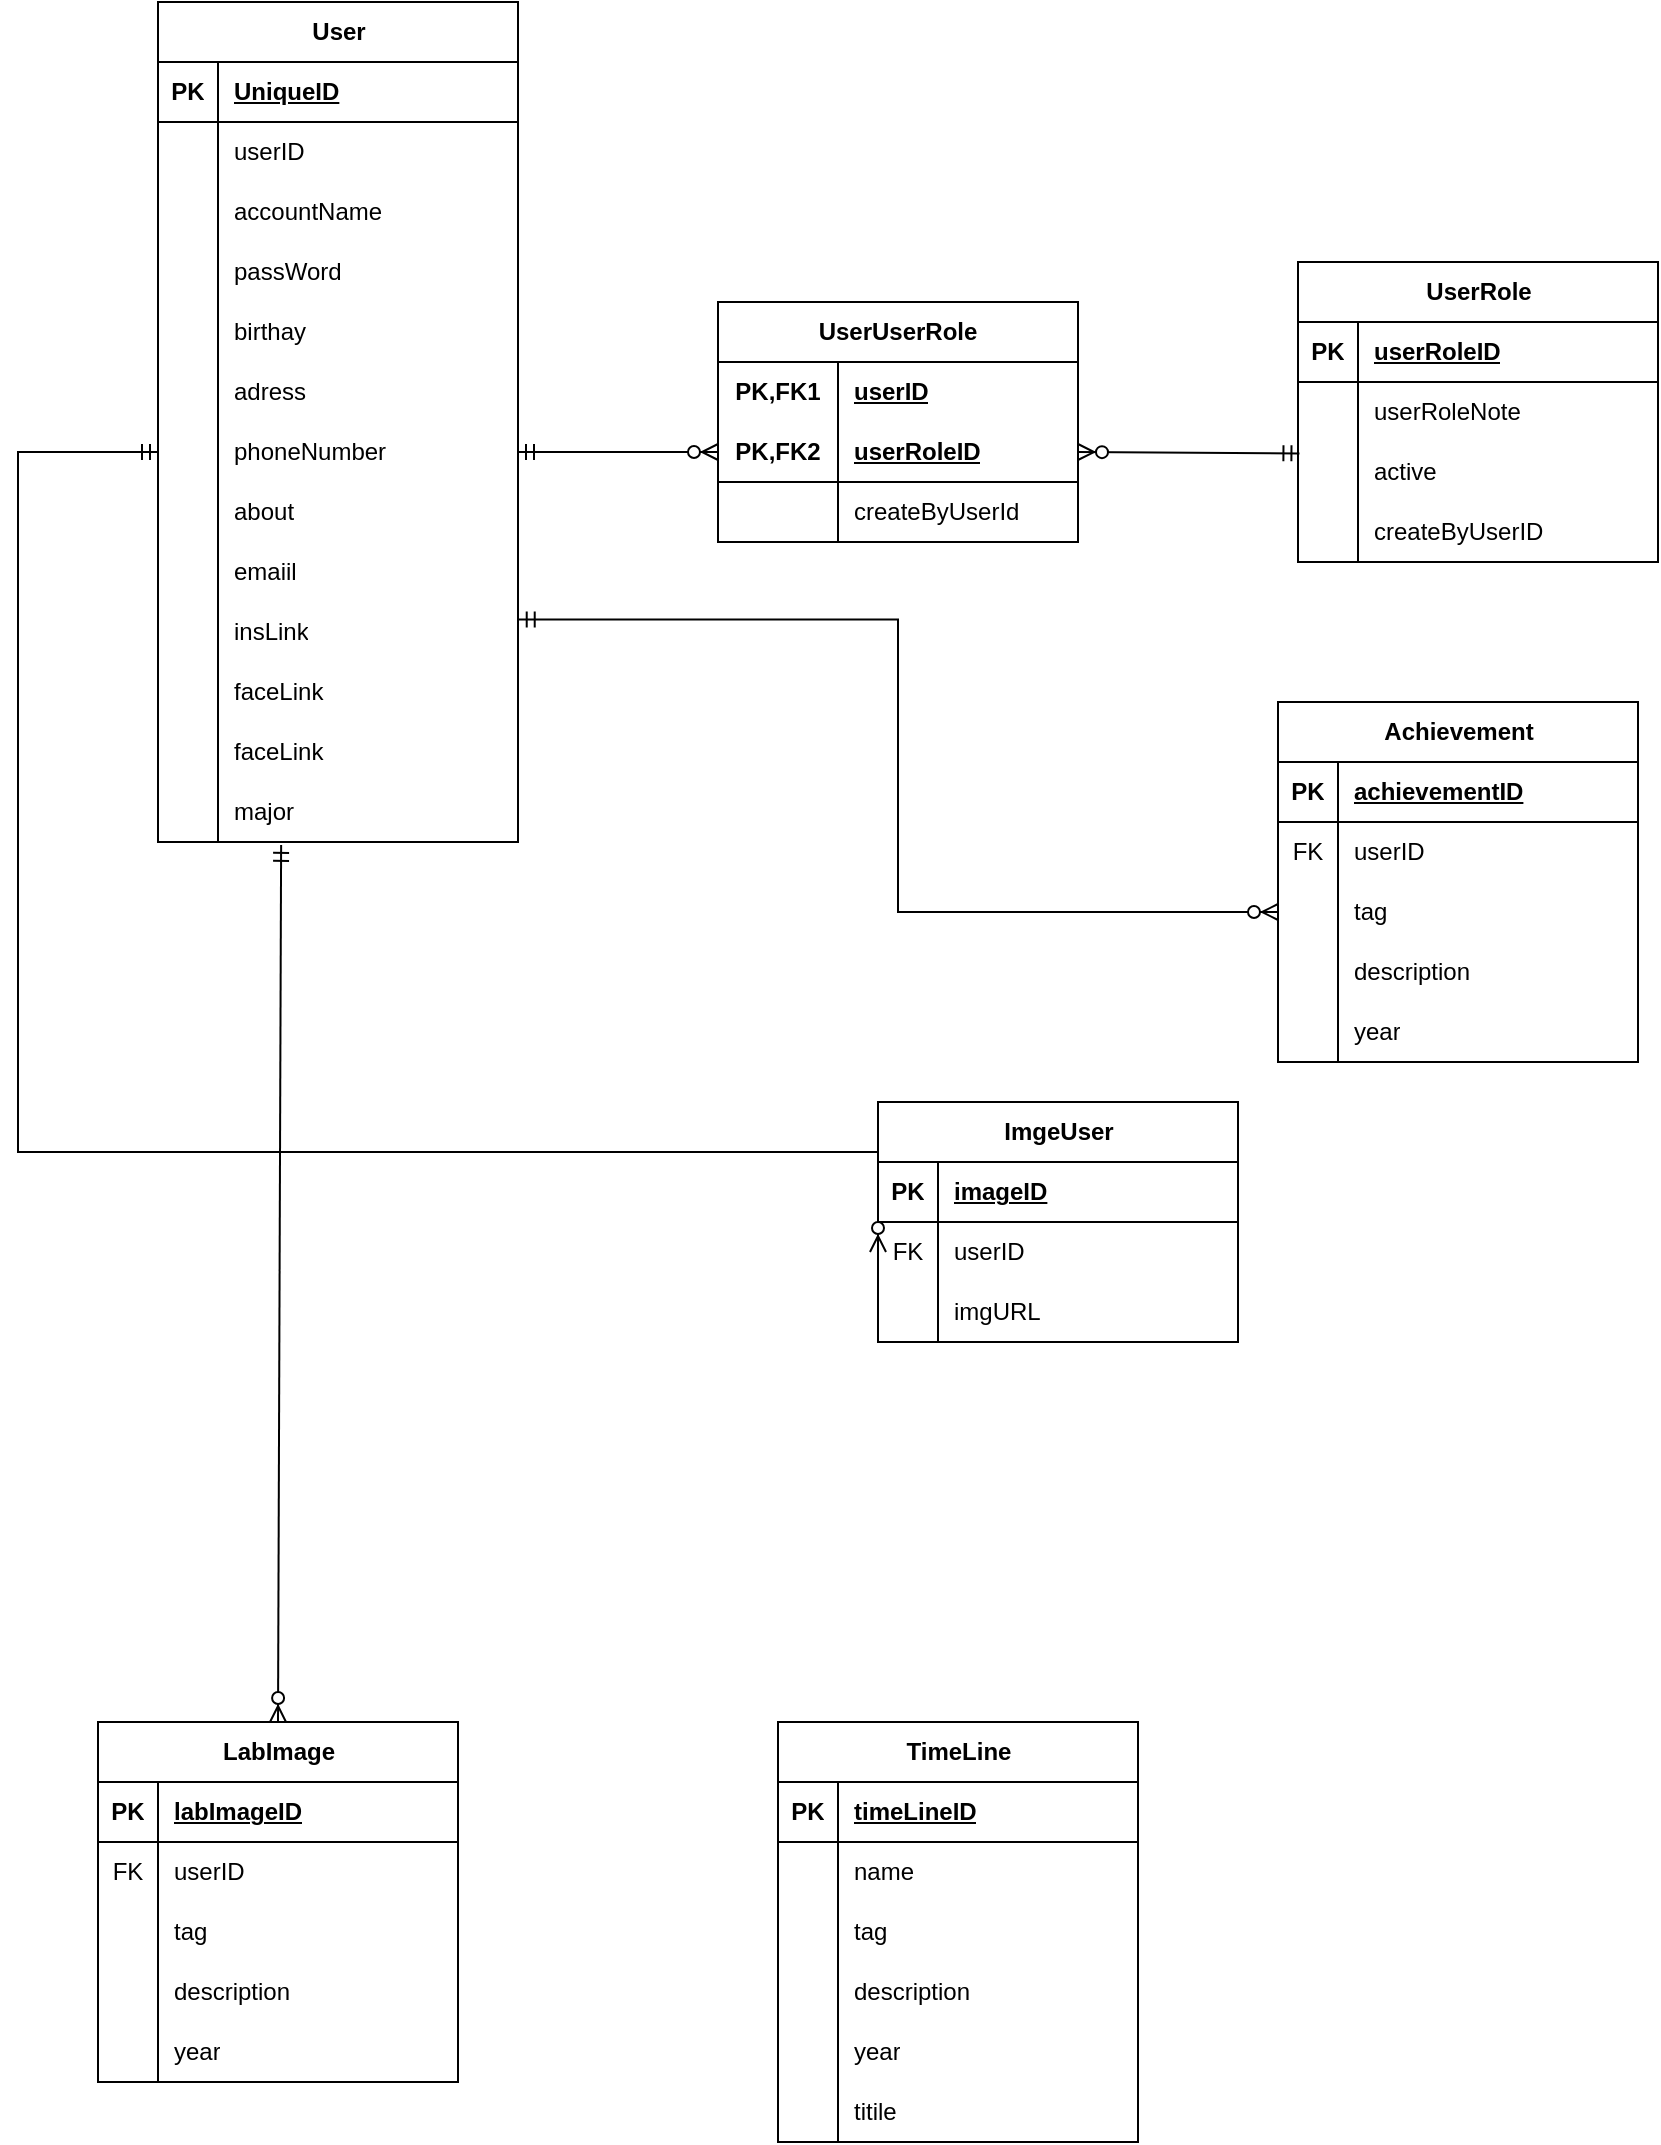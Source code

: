 <mxfile version="21.2.1" type="github">
  <diagram name="Page-1" id="lxIBTwJWbBk2EY63AQeF">
    <mxGraphModel dx="867" dy="861" grid="1" gridSize="10" guides="1" tooltips="1" connect="1" arrows="1" fold="1" page="1" pageScale="1" pageWidth="850" pageHeight="1100" math="0" shadow="0">
      <root>
        <mxCell id="0" />
        <mxCell id="1" parent="0" />
        <mxCell id="_ElPXZbPNZsHkG2TovLa-1" value="User" style="shape=table;startSize=30;container=1;collapsible=1;childLayout=tableLayout;fixedRows=1;rowLines=0;fontStyle=1;align=center;resizeLast=1;html=1;" vertex="1" parent="1">
          <mxGeometry x="90" y="60" width="180" height="420" as="geometry">
            <mxRectangle x="90" y="60" width="70" height="30" as="alternateBounds" />
          </mxGeometry>
        </mxCell>
        <mxCell id="_ElPXZbPNZsHkG2TovLa-2" value="" style="shape=tableRow;horizontal=0;startSize=0;swimlaneHead=0;swimlaneBody=0;fillColor=none;collapsible=0;dropTarget=0;points=[[0,0.5],[1,0.5]];portConstraint=eastwest;top=0;left=0;right=0;bottom=1;" vertex="1" parent="_ElPXZbPNZsHkG2TovLa-1">
          <mxGeometry y="30" width="180" height="30" as="geometry" />
        </mxCell>
        <mxCell id="_ElPXZbPNZsHkG2TovLa-3" value="PK" style="shape=partialRectangle;connectable=0;fillColor=none;top=0;left=0;bottom=0;right=0;fontStyle=1;overflow=hidden;whiteSpace=wrap;html=1;" vertex="1" parent="_ElPXZbPNZsHkG2TovLa-2">
          <mxGeometry width="30" height="30" as="geometry">
            <mxRectangle width="30" height="30" as="alternateBounds" />
          </mxGeometry>
        </mxCell>
        <mxCell id="_ElPXZbPNZsHkG2TovLa-4" value="UniqueID" style="shape=partialRectangle;connectable=0;fillColor=none;top=0;left=0;bottom=0;right=0;align=left;spacingLeft=6;fontStyle=5;overflow=hidden;whiteSpace=wrap;html=1;" vertex="1" parent="_ElPXZbPNZsHkG2TovLa-2">
          <mxGeometry x="30" width="150" height="30" as="geometry">
            <mxRectangle width="150" height="30" as="alternateBounds" />
          </mxGeometry>
        </mxCell>
        <mxCell id="_ElPXZbPNZsHkG2TovLa-5" value="" style="shape=tableRow;horizontal=0;startSize=0;swimlaneHead=0;swimlaneBody=0;fillColor=none;collapsible=0;dropTarget=0;points=[[0,0.5],[1,0.5]];portConstraint=eastwest;top=0;left=0;right=0;bottom=0;" vertex="1" parent="_ElPXZbPNZsHkG2TovLa-1">
          <mxGeometry y="60" width="180" height="30" as="geometry" />
        </mxCell>
        <mxCell id="_ElPXZbPNZsHkG2TovLa-6" value="" style="shape=partialRectangle;connectable=0;fillColor=none;top=0;left=0;bottom=0;right=0;editable=1;overflow=hidden;whiteSpace=wrap;html=1;" vertex="1" parent="_ElPXZbPNZsHkG2TovLa-5">
          <mxGeometry width="30" height="30" as="geometry">
            <mxRectangle width="30" height="30" as="alternateBounds" />
          </mxGeometry>
        </mxCell>
        <mxCell id="_ElPXZbPNZsHkG2TovLa-7" value="userID" style="shape=partialRectangle;connectable=0;fillColor=none;top=0;left=0;bottom=0;right=0;align=left;spacingLeft=6;overflow=hidden;whiteSpace=wrap;html=1;" vertex="1" parent="_ElPXZbPNZsHkG2TovLa-5">
          <mxGeometry x="30" width="150" height="30" as="geometry">
            <mxRectangle width="150" height="30" as="alternateBounds" />
          </mxGeometry>
        </mxCell>
        <mxCell id="_ElPXZbPNZsHkG2TovLa-8" value="" style="shape=tableRow;horizontal=0;startSize=0;swimlaneHead=0;swimlaneBody=0;fillColor=none;collapsible=0;dropTarget=0;points=[[0,0.5],[1,0.5]];portConstraint=eastwest;top=0;left=0;right=0;bottom=0;" vertex="1" parent="_ElPXZbPNZsHkG2TovLa-1">
          <mxGeometry y="90" width="180" height="30" as="geometry" />
        </mxCell>
        <mxCell id="_ElPXZbPNZsHkG2TovLa-9" value="" style="shape=partialRectangle;connectable=0;fillColor=none;top=0;left=0;bottom=0;right=0;editable=1;overflow=hidden;whiteSpace=wrap;html=1;" vertex="1" parent="_ElPXZbPNZsHkG2TovLa-8">
          <mxGeometry width="30" height="30" as="geometry">
            <mxRectangle width="30" height="30" as="alternateBounds" />
          </mxGeometry>
        </mxCell>
        <mxCell id="_ElPXZbPNZsHkG2TovLa-10" value="accountName" style="shape=partialRectangle;connectable=0;fillColor=none;top=0;left=0;bottom=0;right=0;align=left;spacingLeft=6;overflow=hidden;whiteSpace=wrap;html=1;" vertex="1" parent="_ElPXZbPNZsHkG2TovLa-8">
          <mxGeometry x="30" width="150" height="30" as="geometry">
            <mxRectangle width="150" height="30" as="alternateBounds" />
          </mxGeometry>
        </mxCell>
        <mxCell id="_ElPXZbPNZsHkG2TovLa-11" value="" style="shape=tableRow;horizontal=0;startSize=0;swimlaneHead=0;swimlaneBody=0;fillColor=none;collapsible=0;dropTarget=0;points=[[0,0.5],[1,0.5]];portConstraint=eastwest;top=0;left=0;right=0;bottom=0;" vertex="1" parent="_ElPXZbPNZsHkG2TovLa-1">
          <mxGeometry y="120" width="180" height="30" as="geometry" />
        </mxCell>
        <mxCell id="_ElPXZbPNZsHkG2TovLa-12" value="" style="shape=partialRectangle;connectable=0;fillColor=none;top=0;left=0;bottom=0;right=0;editable=1;overflow=hidden;whiteSpace=wrap;html=1;" vertex="1" parent="_ElPXZbPNZsHkG2TovLa-11">
          <mxGeometry width="30" height="30" as="geometry">
            <mxRectangle width="30" height="30" as="alternateBounds" />
          </mxGeometry>
        </mxCell>
        <mxCell id="_ElPXZbPNZsHkG2TovLa-13" value="passWord" style="shape=partialRectangle;connectable=0;fillColor=none;top=0;left=0;bottom=0;right=0;align=left;spacingLeft=6;overflow=hidden;whiteSpace=wrap;html=1;" vertex="1" parent="_ElPXZbPNZsHkG2TovLa-11">
          <mxGeometry x="30" width="150" height="30" as="geometry">
            <mxRectangle width="150" height="30" as="alternateBounds" />
          </mxGeometry>
        </mxCell>
        <mxCell id="_ElPXZbPNZsHkG2TovLa-14" style="shape=tableRow;horizontal=0;startSize=0;swimlaneHead=0;swimlaneBody=0;fillColor=none;collapsible=0;dropTarget=0;points=[[0,0.5],[1,0.5]];portConstraint=eastwest;top=0;left=0;right=0;bottom=0;" vertex="1" parent="_ElPXZbPNZsHkG2TovLa-1">
          <mxGeometry y="150" width="180" height="30" as="geometry" />
        </mxCell>
        <mxCell id="_ElPXZbPNZsHkG2TovLa-15" style="shape=partialRectangle;connectable=0;fillColor=none;top=0;left=0;bottom=0;right=0;editable=1;overflow=hidden;whiteSpace=wrap;html=1;" vertex="1" parent="_ElPXZbPNZsHkG2TovLa-14">
          <mxGeometry width="30" height="30" as="geometry">
            <mxRectangle width="30" height="30" as="alternateBounds" />
          </mxGeometry>
        </mxCell>
        <mxCell id="_ElPXZbPNZsHkG2TovLa-16" value="birthay" style="shape=partialRectangle;connectable=0;fillColor=none;top=0;left=0;bottom=0;right=0;align=left;spacingLeft=6;overflow=hidden;whiteSpace=wrap;html=1;" vertex="1" parent="_ElPXZbPNZsHkG2TovLa-14">
          <mxGeometry x="30" width="150" height="30" as="geometry">
            <mxRectangle width="150" height="30" as="alternateBounds" />
          </mxGeometry>
        </mxCell>
        <mxCell id="_ElPXZbPNZsHkG2TovLa-17" style="shape=tableRow;horizontal=0;startSize=0;swimlaneHead=0;swimlaneBody=0;fillColor=none;collapsible=0;dropTarget=0;points=[[0,0.5],[1,0.5]];portConstraint=eastwest;top=0;left=0;right=0;bottom=0;" vertex="1" parent="_ElPXZbPNZsHkG2TovLa-1">
          <mxGeometry y="180" width="180" height="30" as="geometry" />
        </mxCell>
        <mxCell id="_ElPXZbPNZsHkG2TovLa-18" style="shape=partialRectangle;connectable=0;fillColor=none;top=0;left=0;bottom=0;right=0;editable=1;overflow=hidden;whiteSpace=wrap;html=1;" vertex="1" parent="_ElPXZbPNZsHkG2TovLa-17">
          <mxGeometry width="30" height="30" as="geometry">
            <mxRectangle width="30" height="30" as="alternateBounds" />
          </mxGeometry>
        </mxCell>
        <mxCell id="_ElPXZbPNZsHkG2TovLa-19" value="adress" style="shape=partialRectangle;connectable=0;fillColor=none;top=0;left=0;bottom=0;right=0;align=left;spacingLeft=6;overflow=hidden;whiteSpace=wrap;html=1;" vertex="1" parent="_ElPXZbPNZsHkG2TovLa-17">
          <mxGeometry x="30" width="150" height="30" as="geometry">
            <mxRectangle width="150" height="30" as="alternateBounds" />
          </mxGeometry>
        </mxCell>
        <mxCell id="_ElPXZbPNZsHkG2TovLa-20" style="shape=tableRow;horizontal=0;startSize=0;swimlaneHead=0;swimlaneBody=0;fillColor=none;collapsible=0;dropTarget=0;points=[[0,0.5],[1,0.5]];portConstraint=eastwest;top=0;left=0;right=0;bottom=0;" vertex="1" parent="_ElPXZbPNZsHkG2TovLa-1">
          <mxGeometry y="210" width="180" height="30" as="geometry" />
        </mxCell>
        <mxCell id="_ElPXZbPNZsHkG2TovLa-21" style="shape=partialRectangle;connectable=0;fillColor=none;top=0;left=0;bottom=0;right=0;editable=1;overflow=hidden;whiteSpace=wrap;html=1;" vertex="1" parent="_ElPXZbPNZsHkG2TovLa-20">
          <mxGeometry width="30" height="30" as="geometry">
            <mxRectangle width="30" height="30" as="alternateBounds" />
          </mxGeometry>
        </mxCell>
        <mxCell id="_ElPXZbPNZsHkG2TovLa-22" value="phoneNumber" style="shape=partialRectangle;connectable=0;fillColor=none;top=0;left=0;bottom=0;right=0;align=left;spacingLeft=6;overflow=hidden;whiteSpace=wrap;html=1;" vertex="1" parent="_ElPXZbPNZsHkG2TovLa-20">
          <mxGeometry x="30" width="150" height="30" as="geometry">
            <mxRectangle width="150" height="30" as="alternateBounds" />
          </mxGeometry>
        </mxCell>
        <mxCell id="_ElPXZbPNZsHkG2TovLa-23" style="shape=tableRow;horizontal=0;startSize=0;swimlaneHead=0;swimlaneBody=0;fillColor=none;collapsible=0;dropTarget=0;points=[[0,0.5],[1,0.5]];portConstraint=eastwest;top=0;left=0;right=0;bottom=0;" vertex="1" parent="_ElPXZbPNZsHkG2TovLa-1">
          <mxGeometry y="240" width="180" height="30" as="geometry" />
        </mxCell>
        <mxCell id="_ElPXZbPNZsHkG2TovLa-24" style="shape=partialRectangle;connectable=0;fillColor=none;top=0;left=0;bottom=0;right=0;editable=1;overflow=hidden;whiteSpace=wrap;html=1;" vertex="1" parent="_ElPXZbPNZsHkG2TovLa-23">
          <mxGeometry width="30" height="30" as="geometry">
            <mxRectangle width="30" height="30" as="alternateBounds" />
          </mxGeometry>
        </mxCell>
        <mxCell id="_ElPXZbPNZsHkG2TovLa-25" value="about" style="shape=partialRectangle;connectable=0;fillColor=none;top=0;left=0;bottom=0;right=0;align=left;spacingLeft=6;overflow=hidden;whiteSpace=wrap;html=1;" vertex="1" parent="_ElPXZbPNZsHkG2TovLa-23">
          <mxGeometry x="30" width="150" height="30" as="geometry">
            <mxRectangle width="150" height="30" as="alternateBounds" />
          </mxGeometry>
        </mxCell>
        <mxCell id="_ElPXZbPNZsHkG2TovLa-26" style="shape=tableRow;horizontal=0;startSize=0;swimlaneHead=0;swimlaneBody=0;fillColor=none;collapsible=0;dropTarget=0;points=[[0,0.5],[1,0.5]];portConstraint=eastwest;top=0;left=0;right=0;bottom=0;" vertex="1" parent="_ElPXZbPNZsHkG2TovLa-1">
          <mxGeometry y="270" width="180" height="30" as="geometry" />
        </mxCell>
        <mxCell id="_ElPXZbPNZsHkG2TovLa-27" style="shape=partialRectangle;connectable=0;fillColor=none;top=0;left=0;bottom=0;right=0;editable=1;overflow=hidden;whiteSpace=wrap;html=1;" vertex="1" parent="_ElPXZbPNZsHkG2TovLa-26">
          <mxGeometry width="30" height="30" as="geometry">
            <mxRectangle width="30" height="30" as="alternateBounds" />
          </mxGeometry>
        </mxCell>
        <mxCell id="_ElPXZbPNZsHkG2TovLa-28" value="emaiil" style="shape=partialRectangle;connectable=0;fillColor=none;top=0;left=0;bottom=0;right=0;align=left;spacingLeft=6;overflow=hidden;whiteSpace=wrap;html=1;" vertex="1" parent="_ElPXZbPNZsHkG2TovLa-26">
          <mxGeometry x="30" width="150" height="30" as="geometry">
            <mxRectangle width="150" height="30" as="alternateBounds" />
          </mxGeometry>
        </mxCell>
        <mxCell id="_ElPXZbPNZsHkG2TovLa-38" style="shape=tableRow;horizontal=0;startSize=0;swimlaneHead=0;swimlaneBody=0;fillColor=none;collapsible=0;dropTarget=0;points=[[0,0.5],[1,0.5]];portConstraint=eastwest;top=0;left=0;right=0;bottom=0;" vertex="1" parent="_ElPXZbPNZsHkG2TovLa-1">
          <mxGeometry y="300" width="180" height="30" as="geometry" />
        </mxCell>
        <mxCell id="_ElPXZbPNZsHkG2TovLa-39" style="shape=partialRectangle;connectable=0;fillColor=none;top=0;left=0;bottom=0;right=0;editable=1;overflow=hidden;whiteSpace=wrap;html=1;" vertex="1" parent="_ElPXZbPNZsHkG2TovLa-38">
          <mxGeometry width="30" height="30" as="geometry">
            <mxRectangle width="30" height="30" as="alternateBounds" />
          </mxGeometry>
        </mxCell>
        <mxCell id="_ElPXZbPNZsHkG2TovLa-40" value="insLink" style="shape=partialRectangle;connectable=0;fillColor=none;top=0;left=0;bottom=0;right=0;align=left;spacingLeft=6;overflow=hidden;whiteSpace=wrap;html=1;" vertex="1" parent="_ElPXZbPNZsHkG2TovLa-38">
          <mxGeometry x="30" width="150" height="30" as="geometry">
            <mxRectangle width="150" height="30" as="alternateBounds" />
          </mxGeometry>
        </mxCell>
        <mxCell id="_ElPXZbPNZsHkG2TovLa-41" style="shape=tableRow;horizontal=0;startSize=0;swimlaneHead=0;swimlaneBody=0;fillColor=none;collapsible=0;dropTarget=0;points=[[0,0.5],[1,0.5]];portConstraint=eastwest;top=0;left=0;right=0;bottom=0;" vertex="1" parent="_ElPXZbPNZsHkG2TovLa-1">
          <mxGeometry y="330" width="180" height="30" as="geometry" />
        </mxCell>
        <mxCell id="_ElPXZbPNZsHkG2TovLa-42" style="shape=partialRectangle;connectable=0;fillColor=none;top=0;left=0;bottom=0;right=0;editable=1;overflow=hidden;whiteSpace=wrap;html=1;" vertex="1" parent="_ElPXZbPNZsHkG2TovLa-41">
          <mxGeometry width="30" height="30" as="geometry">
            <mxRectangle width="30" height="30" as="alternateBounds" />
          </mxGeometry>
        </mxCell>
        <mxCell id="_ElPXZbPNZsHkG2TovLa-43" value="faceLink" style="shape=partialRectangle;connectable=0;fillColor=none;top=0;left=0;bottom=0;right=0;align=left;spacingLeft=6;overflow=hidden;whiteSpace=wrap;html=1;" vertex="1" parent="_ElPXZbPNZsHkG2TovLa-41">
          <mxGeometry x="30" width="150" height="30" as="geometry">
            <mxRectangle width="150" height="30" as="alternateBounds" />
          </mxGeometry>
        </mxCell>
        <mxCell id="_ElPXZbPNZsHkG2TovLa-44" style="shape=tableRow;horizontal=0;startSize=0;swimlaneHead=0;swimlaneBody=0;fillColor=none;collapsible=0;dropTarget=0;points=[[0,0.5],[1,0.5]];portConstraint=eastwest;top=0;left=0;right=0;bottom=0;" vertex="1" parent="_ElPXZbPNZsHkG2TovLa-1">
          <mxGeometry y="360" width="180" height="30" as="geometry" />
        </mxCell>
        <mxCell id="_ElPXZbPNZsHkG2TovLa-45" style="shape=partialRectangle;connectable=0;fillColor=none;top=0;left=0;bottom=0;right=0;editable=1;overflow=hidden;whiteSpace=wrap;html=1;" vertex="1" parent="_ElPXZbPNZsHkG2TovLa-44">
          <mxGeometry width="30" height="30" as="geometry">
            <mxRectangle width="30" height="30" as="alternateBounds" />
          </mxGeometry>
        </mxCell>
        <mxCell id="_ElPXZbPNZsHkG2TovLa-46" value="faceLink" style="shape=partialRectangle;connectable=0;fillColor=none;top=0;left=0;bottom=0;right=0;align=left;spacingLeft=6;overflow=hidden;whiteSpace=wrap;html=1;" vertex="1" parent="_ElPXZbPNZsHkG2TovLa-44">
          <mxGeometry x="30" width="150" height="30" as="geometry">
            <mxRectangle width="150" height="30" as="alternateBounds" />
          </mxGeometry>
        </mxCell>
        <mxCell id="_ElPXZbPNZsHkG2TovLa-47" style="shape=tableRow;horizontal=0;startSize=0;swimlaneHead=0;swimlaneBody=0;fillColor=none;collapsible=0;dropTarget=0;points=[[0,0.5],[1,0.5]];portConstraint=eastwest;top=0;left=0;right=0;bottom=0;" vertex="1" parent="_ElPXZbPNZsHkG2TovLa-1">
          <mxGeometry y="390" width="180" height="30" as="geometry" />
        </mxCell>
        <mxCell id="_ElPXZbPNZsHkG2TovLa-48" style="shape=partialRectangle;connectable=0;fillColor=none;top=0;left=0;bottom=0;right=0;editable=1;overflow=hidden;whiteSpace=wrap;html=1;" vertex="1" parent="_ElPXZbPNZsHkG2TovLa-47">
          <mxGeometry width="30" height="30" as="geometry">
            <mxRectangle width="30" height="30" as="alternateBounds" />
          </mxGeometry>
        </mxCell>
        <mxCell id="_ElPXZbPNZsHkG2TovLa-49" value="major" style="shape=partialRectangle;connectable=0;fillColor=none;top=0;left=0;bottom=0;right=0;align=left;spacingLeft=6;overflow=hidden;whiteSpace=wrap;html=1;" vertex="1" parent="_ElPXZbPNZsHkG2TovLa-47">
          <mxGeometry x="30" width="150" height="30" as="geometry">
            <mxRectangle width="150" height="30" as="alternateBounds" />
          </mxGeometry>
        </mxCell>
        <mxCell id="_ElPXZbPNZsHkG2TovLa-87" value="UserUserRole" style="shape=table;startSize=30;container=1;collapsible=1;childLayout=tableLayout;fixedRows=1;rowLines=0;fontStyle=1;align=center;resizeLast=1;html=1;whiteSpace=wrap;" vertex="1" parent="1">
          <mxGeometry x="370" y="210" width="180" height="120" as="geometry">
            <mxRectangle x="350" y="30" width="90" height="30" as="alternateBounds" />
          </mxGeometry>
        </mxCell>
        <mxCell id="_ElPXZbPNZsHkG2TovLa-88" value="" style="shape=tableRow;horizontal=0;startSize=0;swimlaneHead=0;swimlaneBody=0;fillColor=none;collapsible=0;dropTarget=0;points=[[0,0.5],[1,0.5]];portConstraint=eastwest;top=0;left=0;right=0;bottom=0;html=1;" vertex="1" parent="_ElPXZbPNZsHkG2TovLa-87">
          <mxGeometry y="30" width="180" height="30" as="geometry" />
        </mxCell>
        <mxCell id="_ElPXZbPNZsHkG2TovLa-89" value="PK,FK1" style="shape=partialRectangle;connectable=0;fillColor=none;top=0;left=0;bottom=0;right=0;fontStyle=1;overflow=hidden;html=1;whiteSpace=wrap;" vertex="1" parent="_ElPXZbPNZsHkG2TovLa-88">
          <mxGeometry width="60" height="30" as="geometry">
            <mxRectangle width="60" height="30" as="alternateBounds" />
          </mxGeometry>
        </mxCell>
        <mxCell id="_ElPXZbPNZsHkG2TovLa-90" value="userID" style="shape=partialRectangle;connectable=0;fillColor=none;top=0;left=0;bottom=0;right=0;align=left;spacingLeft=6;fontStyle=5;overflow=hidden;html=1;whiteSpace=wrap;" vertex="1" parent="_ElPXZbPNZsHkG2TovLa-88">
          <mxGeometry x="60" width="120" height="30" as="geometry">
            <mxRectangle width="120" height="30" as="alternateBounds" />
          </mxGeometry>
        </mxCell>
        <mxCell id="_ElPXZbPNZsHkG2TovLa-91" value="" style="shape=tableRow;horizontal=0;startSize=0;swimlaneHead=0;swimlaneBody=0;fillColor=none;collapsible=0;dropTarget=0;points=[[0,0.5],[1,0.5]];portConstraint=eastwest;top=0;left=0;right=0;bottom=1;html=1;" vertex="1" parent="_ElPXZbPNZsHkG2TovLa-87">
          <mxGeometry y="60" width="180" height="30" as="geometry" />
        </mxCell>
        <mxCell id="_ElPXZbPNZsHkG2TovLa-92" value="PK,FK2" style="shape=partialRectangle;connectable=0;fillColor=none;top=0;left=0;bottom=0;right=0;fontStyle=1;overflow=hidden;html=1;whiteSpace=wrap;" vertex="1" parent="_ElPXZbPNZsHkG2TovLa-91">
          <mxGeometry width="60" height="30" as="geometry">
            <mxRectangle width="60" height="30" as="alternateBounds" />
          </mxGeometry>
        </mxCell>
        <mxCell id="_ElPXZbPNZsHkG2TovLa-93" value="userRoleID" style="shape=partialRectangle;connectable=0;fillColor=none;top=0;left=0;bottom=0;right=0;align=left;spacingLeft=6;fontStyle=5;overflow=hidden;html=1;whiteSpace=wrap;" vertex="1" parent="_ElPXZbPNZsHkG2TovLa-91">
          <mxGeometry x="60" width="120" height="30" as="geometry">
            <mxRectangle width="120" height="30" as="alternateBounds" />
          </mxGeometry>
        </mxCell>
        <mxCell id="_ElPXZbPNZsHkG2TovLa-94" value="" style="shape=tableRow;horizontal=0;startSize=0;swimlaneHead=0;swimlaneBody=0;fillColor=none;collapsible=0;dropTarget=0;points=[[0,0.5],[1,0.5]];portConstraint=eastwest;top=0;left=0;right=0;bottom=0;html=1;" vertex="1" parent="_ElPXZbPNZsHkG2TovLa-87">
          <mxGeometry y="90" width="180" height="30" as="geometry" />
        </mxCell>
        <mxCell id="_ElPXZbPNZsHkG2TovLa-95" value="" style="shape=partialRectangle;connectable=0;fillColor=none;top=0;left=0;bottom=0;right=0;editable=1;overflow=hidden;html=1;whiteSpace=wrap;" vertex="1" parent="_ElPXZbPNZsHkG2TovLa-94">
          <mxGeometry width="60" height="30" as="geometry">
            <mxRectangle width="60" height="30" as="alternateBounds" />
          </mxGeometry>
        </mxCell>
        <mxCell id="_ElPXZbPNZsHkG2TovLa-96" value="createByUserId" style="shape=partialRectangle;connectable=0;fillColor=none;top=0;left=0;bottom=0;right=0;align=left;spacingLeft=6;overflow=hidden;html=1;whiteSpace=wrap;" vertex="1" parent="_ElPXZbPNZsHkG2TovLa-94">
          <mxGeometry x="60" width="120" height="30" as="geometry">
            <mxRectangle width="120" height="30" as="alternateBounds" />
          </mxGeometry>
        </mxCell>
        <mxCell id="_ElPXZbPNZsHkG2TovLa-100" value="UserRole" style="shape=table;startSize=30;container=1;collapsible=1;childLayout=tableLayout;fixedRows=1;rowLines=0;fontStyle=1;align=center;resizeLast=1;html=1;" vertex="1" parent="1">
          <mxGeometry x="660" y="190" width="180" height="150" as="geometry">
            <mxRectangle x="560" y="40" width="90" height="30" as="alternateBounds" />
          </mxGeometry>
        </mxCell>
        <mxCell id="_ElPXZbPNZsHkG2TovLa-101" value="" style="shape=tableRow;horizontal=0;startSize=0;swimlaneHead=0;swimlaneBody=0;fillColor=none;collapsible=0;dropTarget=0;points=[[0,0.5],[1,0.5]];portConstraint=eastwest;top=0;left=0;right=0;bottom=1;" vertex="1" parent="_ElPXZbPNZsHkG2TovLa-100">
          <mxGeometry y="30" width="180" height="30" as="geometry" />
        </mxCell>
        <mxCell id="_ElPXZbPNZsHkG2TovLa-102" value="PK" style="shape=partialRectangle;connectable=0;fillColor=none;top=0;left=0;bottom=0;right=0;fontStyle=1;overflow=hidden;whiteSpace=wrap;html=1;" vertex="1" parent="_ElPXZbPNZsHkG2TovLa-101">
          <mxGeometry width="30" height="30" as="geometry">
            <mxRectangle width="30" height="30" as="alternateBounds" />
          </mxGeometry>
        </mxCell>
        <mxCell id="_ElPXZbPNZsHkG2TovLa-103" value="userRoleID" style="shape=partialRectangle;connectable=0;fillColor=none;top=0;left=0;bottom=0;right=0;align=left;spacingLeft=6;fontStyle=5;overflow=hidden;whiteSpace=wrap;html=1;" vertex="1" parent="_ElPXZbPNZsHkG2TovLa-101">
          <mxGeometry x="30" width="150" height="30" as="geometry">
            <mxRectangle width="150" height="30" as="alternateBounds" />
          </mxGeometry>
        </mxCell>
        <mxCell id="_ElPXZbPNZsHkG2TovLa-104" value="" style="shape=tableRow;horizontal=0;startSize=0;swimlaneHead=0;swimlaneBody=0;fillColor=none;collapsible=0;dropTarget=0;points=[[0,0.5],[1,0.5]];portConstraint=eastwest;top=0;left=0;right=0;bottom=0;" vertex="1" parent="_ElPXZbPNZsHkG2TovLa-100">
          <mxGeometry y="60" width="180" height="30" as="geometry" />
        </mxCell>
        <mxCell id="_ElPXZbPNZsHkG2TovLa-105" value="" style="shape=partialRectangle;connectable=0;fillColor=none;top=0;left=0;bottom=0;right=0;editable=1;overflow=hidden;whiteSpace=wrap;html=1;" vertex="1" parent="_ElPXZbPNZsHkG2TovLa-104">
          <mxGeometry width="30" height="30" as="geometry">
            <mxRectangle width="30" height="30" as="alternateBounds" />
          </mxGeometry>
        </mxCell>
        <mxCell id="_ElPXZbPNZsHkG2TovLa-106" value="userRoleNote" style="shape=partialRectangle;connectable=0;fillColor=none;top=0;left=0;bottom=0;right=0;align=left;spacingLeft=6;overflow=hidden;whiteSpace=wrap;html=1;" vertex="1" parent="_ElPXZbPNZsHkG2TovLa-104">
          <mxGeometry x="30" width="150" height="30" as="geometry">
            <mxRectangle width="150" height="30" as="alternateBounds" />
          </mxGeometry>
        </mxCell>
        <mxCell id="_ElPXZbPNZsHkG2TovLa-107" value="" style="shape=tableRow;horizontal=0;startSize=0;swimlaneHead=0;swimlaneBody=0;fillColor=none;collapsible=0;dropTarget=0;points=[[0,0.5],[1,0.5]];portConstraint=eastwest;top=0;left=0;right=0;bottom=0;" vertex="1" parent="_ElPXZbPNZsHkG2TovLa-100">
          <mxGeometry y="90" width="180" height="30" as="geometry" />
        </mxCell>
        <mxCell id="_ElPXZbPNZsHkG2TovLa-108" value="" style="shape=partialRectangle;connectable=0;fillColor=none;top=0;left=0;bottom=0;right=0;editable=1;overflow=hidden;whiteSpace=wrap;html=1;" vertex="1" parent="_ElPXZbPNZsHkG2TovLa-107">
          <mxGeometry width="30" height="30" as="geometry">
            <mxRectangle width="30" height="30" as="alternateBounds" />
          </mxGeometry>
        </mxCell>
        <mxCell id="_ElPXZbPNZsHkG2TovLa-109" value="active" style="shape=partialRectangle;connectable=0;fillColor=none;top=0;left=0;bottom=0;right=0;align=left;spacingLeft=6;overflow=hidden;whiteSpace=wrap;html=1;" vertex="1" parent="_ElPXZbPNZsHkG2TovLa-107">
          <mxGeometry x="30" width="150" height="30" as="geometry">
            <mxRectangle width="150" height="30" as="alternateBounds" />
          </mxGeometry>
        </mxCell>
        <mxCell id="_ElPXZbPNZsHkG2TovLa-110" value="" style="shape=tableRow;horizontal=0;startSize=0;swimlaneHead=0;swimlaneBody=0;fillColor=none;collapsible=0;dropTarget=0;points=[[0,0.5],[1,0.5]];portConstraint=eastwest;top=0;left=0;right=0;bottom=0;" vertex="1" parent="_ElPXZbPNZsHkG2TovLa-100">
          <mxGeometry y="120" width="180" height="30" as="geometry" />
        </mxCell>
        <mxCell id="_ElPXZbPNZsHkG2TovLa-111" value="" style="shape=partialRectangle;connectable=0;fillColor=none;top=0;left=0;bottom=0;right=0;editable=1;overflow=hidden;whiteSpace=wrap;html=1;" vertex="1" parent="_ElPXZbPNZsHkG2TovLa-110">
          <mxGeometry width="30" height="30" as="geometry">
            <mxRectangle width="30" height="30" as="alternateBounds" />
          </mxGeometry>
        </mxCell>
        <mxCell id="_ElPXZbPNZsHkG2TovLa-112" value="createByUserID" style="shape=partialRectangle;connectable=0;fillColor=none;top=0;left=0;bottom=0;right=0;align=left;spacingLeft=6;overflow=hidden;whiteSpace=wrap;html=1;" vertex="1" parent="_ElPXZbPNZsHkG2TovLa-110">
          <mxGeometry x="30" width="150" height="30" as="geometry">
            <mxRectangle width="150" height="30" as="alternateBounds" />
          </mxGeometry>
        </mxCell>
        <mxCell id="_ElPXZbPNZsHkG2TovLa-126" value="ImgeUser" style="shape=table;startSize=30;container=1;collapsible=1;childLayout=tableLayout;fixedRows=1;rowLines=0;fontStyle=1;align=center;resizeLast=1;html=1;" vertex="1" parent="1">
          <mxGeometry x="450" y="610" width="180" height="120" as="geometry">
            <mxRectangle x="75" y="150" width="100" height="30" as="alternateBounds" />
          </mxGeometry>
        </mxCell>
        <mxCell id="_ElPXZbPNZsHkG2TovLa-127" value="" style="shape=tableRow;horizontal=0;startSize=0;swimlaneHead=0;swimlaneBody=0;fillColor=none;collapsible=0;dropTarget=0;points=[[0,0.5],[1,0.5]];portConstraint=eastwest;top=0;left=0;right=0;bottom=1;" vertex="1" parent="_ElPXZbPNZsHkG2TovLa-126">
          <mxGeometry y="30" width="180" height="30" as="geometry" />
        </mxCell>
        <mxCell id="_ElPXZbPNZsHkG2TovLa-128" value="PK" style="shape=partialRectangle;connectable=0;fillColor=none;top=0;left=0;bottom=0;right=0;fontStyle=1;overflow=hidden;whiteSpace=wrap;html=1;" vertex="1" parent="_ElPXZbPNZsHkG2TovLa-127">
          <mxGeometry width="30" height="30" as="geometry">
            <mxRectangle width="30" height="30" as="alternateBounds" />
          </mxGeometry>
        </mxCell>
        <mxCell id="_ElPXZbPNZsHkG2TovLa-129" value="imageID" style="shape=partialRectangle;connectable=0;fillColor=none;top=0;left=0;bottom=0;right=0;align=left;spacingLeft=6;fontStyle=5;overflow=hidden;whiteSpace=wrap;html=1;" vertex="1" parent="_ElPXZbPNZsHkG2TovLa-127">
          <mxGeometry x="30" width="150" height="30" as="geometry">
            <mxRectangle width="150" height="30" as="alternateBounds" />
          </mxGeometry>
        </mxCell>
        <mxCell id="_ElPXZbPNZsHkG2TovLa-130" value="" style="shape=tableRow;horizontal=0;startSize=0;swimlaneHead=0;swimlaneBody=0;fillColor=none;collapsible=0;dropTarget=0;points=[[0,0.5],[1,0.5]];portConstraint=eastwest;top=0;left=0;right=0;bottom=0;" vertex="1" parent="_ElPXZbPNZsHkG2TovLa-126">
          <mxGeometry y="60" width="180" height="30" as="geometry" />
        </mxCell>
        <mxCell id="_ElPXZbPNZsHkG2TovLa-131" value="FK" style="shape=partialRectangle;connectable=0;fillColor=none;top=0;left=0;bottom=0;right=0;editable=1;overflow=hidden;whiteSpace=wrap;html=1;" vertex="1" parent="_ElPXZbPNZsHkG2TovLa-130">
          <mxGeometry width="30" height="30" as="geometry">
            <mxRectangle width="30" height="30" as="alternateBounds" />
          </mxGeometry>
        </mxCell>
        <mxCell id="_ElPXZbPNZsHkG2TovLa-132" value="userID" style="shape=partialRectangle;connectable=0;fillColor=none;top=0;left=0;bottom=0;right=0;align=left;spacingLeft=6;overflow=hidden;whiteSpace=wrap;html=1;" vertex="1" parent="_ElPXZbPNZsHkG2TovLa-130">
          <mxGeometry x="30" width="150" height="30" as="geometry">
            <mxRectangle width="150" height="30" as="alternateBounds" />
          </mxGeometry>
        </mxCell>
        <mxCell id="_ElPXZbPNZsHkG2TovLa-136" value="" style="shape=tableRow;horizontal=0;startSize=0;swimlaneHead=0;swimlaneBody=0;fillColor=none;collapsible=0;dropTarget=0;points=[[0,0.5],[1,0.5]];portConstraint=eastwest;top=0;left=0;right=0;bottom=0;" vertex="1" parent="_ElPXZbPNZsHkG2TovLa-126">
          <mxGeometry y="90" width="180" height="30" as="geometry" />
        </mxCell>
        <mxCell id="_ElPXZbPNZsHkG2TovLa-137" value="" style="shape=partialRectangle;connectable=0;fillColor=none;top=0;left=0;bottom=0;right=0;editable=1;overflow=hidden;whiteSpace=wrap;html=1;" vertex="1" parent="_ElPXZbPNZsHkG2TovLa-136">
          <mxGeometry width="30" height="30" as="geometry">
            <mxRectangle width="30" height="30" as="alternateBounds" />
          </mxGeometry>
        </mxCell>
        <mxCell id="_ElPXZbPNZsHkG2TovLa-138" value="imgURL" style="shape=partialRectangle;connectable=0;fillColor=none;top=0;left=0;bottom=0;right=0;align=left;spacingLeft=6;overflow=hidden;whiteSpace=wrap;html=1;" vertex="1" parent="_ElPXZbPNZsHkG2TovLa-136">
          <mxGeometry x="30" width="150" height="30" as="geometry">
            <mxRectangle width="150" height="30" as="alternateBounds" />
          </mxGeometry>
        </mxCell>
        <mxCell id="_ElPXZbPNZsHkG2TovLa-139" value="Achievement" style="shape=table;startSize=30;container=1;collapsible=1;childLayout=tableLayout;fixedRows=1;rowLines=0;fontStyle=1;align=center;resizeLast=1;html=1;" vertex="1" parent="1">
          <mxGeometry x="650" y="410" width="180" height="180" as="geometry" />
        </mxCell>
        <mxCell id="_ElPXZbPNZsHkG2TovLa-140" value="" style="shape=tableRow;horizontal=0;startSize=0;swimlaneHead=0;swimlaneBody=0;fillColor=none;collapsible=0;dropTarget=0;points=[[0,0.5],[1,0.5]];portConstraint=eastwest;top=0;left=0;right=0;bottom=1;" vertex="1" parent="_ElPXZbPNZsHkG2TovLa-139">
          <mxGeometry y="30" width="180" height="30" as="geometry" />
        </mxCell>
        <mxCell id="_ElPXZbPNZsHkG2TovLa-141" value="PK" style="shape=partialRectangle;connectable=0;fillColor=none;top=0;left=0;bottom=0;right=0;fontStyle=1;overflow=hidden;whiteSpace=wrap;html=1;" vertex="1" parent="_ElPXZbPNZsHkG2TovLa-140">
          <mxGeometry width="30" height="30" as="geometry">
            <mxRectangle width="30" height="30" as="alternateBounds" />
          </mxGeometry>
        </mxCell>
        <mxCell id="_ElPXZbPNZsHkG2TovLa-142" value="achievementID" style="shape=partialRectangle;connectable=0;fillColor=none;top=0;left=0;bottom=0;right=0;align=left;spacingLeft=6;fontStyle=5;overflow=hidden;whiteSpace=wrap;html=1;" vertex="1" parent="_ElPXZbPNZsHkG2TovLa-140">
          <mxGeometry x="30" width="150" height="30" as="geometry">
            <mxRectangle width="150" height="30" as="alternateBounds" />
          </mxGeometry>
        </mxCell>
        <mxCell id="_ElPXZbPNZsHkG2TovLa-143" value="" style="shape=tableRow;horizontal=0;startSize=0;swimlaneHead=0;swimlaneBody=0;fillColor=none;collapsible=0;dropTarget=0;points=[[0,0.5],[1,0.5]];portConstraint=eastwest;top=0;left=0;right=0;bottom=0;" vertex="1" parent="_ElPXZbPNZsHkG2TovLa-139">
          <mxGeometry y="60" width="180" height="30" as="geometry" />
        </mxCell>
        <mxCell id="_ElPXZbPNZsHkG2TovLa-144" value="FK" style="shape=partialRectangle;connectable=0;fillColor=none;top=0;left=0;bottom=0;right=0;editable=1;overflow=hidden;whiteSpace=wrap;html=1;" vertex="1" parent="_ElPXZbPNZsHkG2TovLa-143">
          <mxGeometry width="30" height="30" as="geometry">
            <mxRectangle width="30" height="30" as="alternateBounds" />
          </mxGeometry>
        </mxCell>
        <mxCell id="_ElPXZbPNZsHkG2TovLa-145" value="userID" style="shape=partialRectangle;connectable=0;fillColor=none;top=0;left=0;bottom=0;right=0;align=left;spacingLeft=6;overflow=hidden;whiteSpace=wrap;html=1;" vertex="1" parent="_ElPXZbPNZsHkG2TovLa-143">
          <mxGeometry x="30" width="150" height="30" as="geometry">
            <mxRectangle width="150" height="30" as="alternateBounds" />
          </mxGeometry>
        </mxCell>
        <mxCell id="_ElPXZbPNZsHkG2TovLa-146" value="" style="shape=tableRow;horizontal=0;startSize=0;swimlaneHead=0;swimlaneBody=0;fillColor=none;collapsible=0;dropTarget=0;points=[[0,0.5],[1,0.5]];portConstraint=eastwest;top=0;left=0;right=0;bottom=0;" vertex="1" parent="_ElPXZbPNZsHkG2TovLa-139">
          <mxGeometry y="90" width="180" height="30" as="geometry" />
        </mxCell>
        <mxCell id="_ElPXZbPNZsHkG2TovLa-147" value="" style="shape=partialRectangle;connectable=0;fillColor=none;top=0;left=0;bottom=0;right=0;editable=1;overflow=hidden;whiteSpace=wrap;html=1;" vertex="1" parent="_ElPXZbPNZsHkG2TovLa-146">
          <mxGeometry width="30" height="30" as="geometry">
            <mxRectangle width="30" height="30" as="alternateBounds" />
          </mxGeometry>
        </mxCell>
        <mxCell id="_ElPXZbPNZsHkG2TovLa-148" value="tag" style="shape=partialRectangle;connectable=0;fillColor=none;top=0;left=0;bottom=0;right=0;align=left;spacingLeft=6;overflow=hidden;whiteSpace=wrap;html=1;" vertex="1" parent="_ElPXZbPNZsHkG2TovLa-146">
          <mxGeometry x="30" width="150" height="30" as="geometry">
            <mxRectangle width="150" height="30" as="alternateBounds" />
          </mxGeometry>
        </mxCell>
        <mxCell id="_ElPXZbPNZsHkG2TovLa-149" value="" style="shape=tableRow;horizontal=0;startSize=0;swimlaneHead=0;swimlaneBody=0;fillColor=none;collapsible=0;dropTarget=0;points=[[0,0.5],[1,0.5]];portConstraint=eastwest;top=0;left=0;right=0;bottom=0;" vertex="1" parent="_ElPXZbPNZsHkG2TovLa-139">
          <mxGeometry y="120" width="180" height="30" as="geometry" />
        </mxCell>
        <mxCell id="_ElPXZbPNZsHkG2TovLa-150" value="" style="shape=partialRectangle;connectable=0;fillColor=none;top=0;left=0;bottom=0;right=0;editable=1;overflow=hidden;whiteSpace=wrap;html=1;" vertex="1" parent="_ElPXZbPNZsHkG2TovLa-149">
          <mxGeometry width="30" height="30" as="geometry">
            <mxRectangle width="30" height="30" as="alternateBounds" />
          </mxGeometry>
        </mxCell>
        <mxCell id="_ElPXZbPNZsHkG2TovLa-151" value="description" style="shape=partialRectangle;connectable=0;fillColor=none;top=0;left=0;bottom=0;right=0;align=left;spacingLeft=6;overflow=hidden;whiteSpace=wrap;html=1;" vertex="1" parent="_ElPXZbPNZsHkG2TovLa-149">
          <mxGeometry x="30" width="150" height="30" as="geometry">
            <mxRectangle width="150" height="30" as="alternateBounds" />
          </mxGeometry>
        </mxCell>
        <mxCell id="_ElPXZbPNZsHkG2TovLa-152" style="shape=tableRow;horizontal=0;startSize=0;swimlaneHead=0;swimlaneBody=0;fillColor=none;collapsible=0;dropTarget=0;points=[[0,0.5],[1,0.5]];portConstraint=eastwest;top=0;left=0;right=0;bottom=0;" vertex="1" parent="_ElPXZbPNZsHkG2TovLa-139">
          <mxGeometry y="150" width="180" height="30" as="geometry" />
        </mxCell>
        <mxCell id="_ElPXZbPNZsHkG2TovLa-153" style="shape=partialRectangle;connectable=0;fillColor=none;top=0;left=0;bottom=0;right=0;editable=1;overflow=hidden;whiteSpace=wrap;html=1;" vertex="1" parent="_ElPXZbPNZsHkG2TovLa-152">
          <mxGeometry width="30" height="30" as="geometry">
            <mxRectangle width="30" height="30" as="alternateBounds" />
          </mxGeometry>
        </mxCell>
        <mxCell id="_ElPXZbPNZsHkG2TovLa-154" value="year" style="shape=partialRectangle;connectable=0;fillColor=none;top=0;left=0;bottom=0;right=0;align=left;spacingLeft=6;overflow=hidden;whiteSpace=wrap;html=1;" vertex="1" parent="_ElPXZbPNZsHkG2TovLa-152">
          <mxGeometry x="30" width="150" height="30" as="geometry">
            <mxRectangle width="150" height="30" as="alternateBounds" />
          </mxGeometry>
        </mxCell>
        <mxCell id="_ElPXZbPNZsHkG2TovLa-156" value="" style="edgeStyle=orthogonalEdgeStyle;fontSize=12;html=1;endArrow=ERzeroToMany;startArrow=ERmandOne;rounded=0;entryX=0;entryY=0.5;entryDx=0;entryDy=0;exitX=1.002;exitY=0.29;exitDx=0;exitDy=0;exitPerimeter=0;" edge="1" parent="1" source="_ElPXZbPNZsHkG2TovLa-38" target="_ElPXZbPNZsHkG2TovLa-146">
          <mxGeometry width="100" height="100" relative="1" as="geometry">
            <mxPoint x="269" y="481" as="sourcePoint" />
            <mxPoint x="510" y="380" as="targetPoint" />
          </mxGeometry>
        </mxCell>
        <mxCell id="_ElPXZbPNZsHkG2TovLa-158" value="" style="fontSize=12;html=1;endArrow=ERzeroToMany;startArrow=ERmandOne;rounded=0;exitX=1;exitY=0.5;exitDx=0;exitDy=0;" edge="1" parent="1" source="_ElPXZbPNZsHkG2TovLa-20" target="_ElPXZbPNZsHkG2TovLa-91">
          <mxGeometry width="100" height="100" relative="1" as="geometry">
            <mxPoint x="430" y="520" as="sourcePoint" />
            <mxPoint x="530" y="420" as="targetPoint" />
          </mxGeometry>
        </mxCell>
        <mxCell id="_ElPXZbPNZsHkG2TovLa-159" value="" style="fontSize=12;html=1;endArrow=ERzeroToMany;startArrow=ERmandOne;rounded=0;exitX=0.004;exitY=0.19;exitDx=0;exitDy=0;exitPerimeter=0;entryX=1;entryY=0.5;entryDx=0;entryDy=0;" edge="1" parent="1" source="_ElPXZbPNZsHkG2TovLa-107" target="_ElPXZbPNZsHkG2TovLa-91">
          <mxGeometry width="100" height="100" relative="1" as="geometry">
            <mxPoint x="430" y="420" as="sourcePoint" />
            <mxPoint x="530" y="320" as="targetPoint" />
          </mxGeometry>
        </mxCell>
        <mxCell id="_ElPXZbPNZsHkG2TovLa-160" value="" style="edgeStyle=orthogonalEdgeStyle;fontSize=12;html=1;endArrow=ERzeroToMany;startArrow=ERmandOne;rounded=0;exitX=0;exitY=0.5;exitDx=0;exitDy=0;entryX=0;entryY=0.5;entryDx=0;entryDy=0;" edge="1" parent="1" source="_ElPXZbPNZsHkG2TovLa-20" target="_ElPXZbPNZsHkG2TovLa-130">
          <mxGeometry width="100" height="100" relative="1" as="geometry">
            <mxPoint x="310" y="690" as="sourcePoint" />
            <mxPoint x="410" y="590" as="targetPoint" />
            <Array as="points">
              <mxPoint x="20" y="285" />
              <mxPoint x="20" y="635" />
            </Array>
          </mxGeometry>
        </mxCell>
        <mxCell id="_ElPXZbPNZsHkG2TovLa-174" value="LabImage" style="shape=table;startSize=30;container=1;collapsible=1;childLayout=tableLayout;fixedRows=1;rowLines=0;fontStyle=1;align=center;resizeLast=1;html=1;" vertex="1" parent="1">
          <mxGeometry x="60" y="920" width="180" height="180" as="geometry" />
        </mxCell>
        <mxCell id="_ElPXZbPNZsHkG2TovLa-175" value="" style="shape=tableRow;horizontal=0;startSize=0;swimlaneHead=0;swimlaneBody=0;fillColor=none;collapsible=0;dropTarget=0;points=[[0,0.5],[1,0.5]];portConstraint=eastwest;top=0;left=0;right=0;bottom=1;" vertex="1" parent="_ElPXZbPNZsHkG2TovLa-174">
          <mxGeometry y="30" width="180" height="30" as="geometry" />
        </mxCell>
        <mxCell id="_ElPXZbPNZsHkG2TovLa-176" value="PK" style="shape=partialRectangle;connectable=0;fillColor=none;top=0;left=0;bottom=0;right=0;fontStyle=1;overflow=hidden;whiteSpace=wrap;html=1;" vertex="1" parent="_ElPXZbPNZsHkG2TovLa-175">
          <mxGeometry width="30" height="30" as="geometry">
            <mxRectangle width="30" height="30" as="alternateBounds" />
          </mxGeometry>
        </mxCell>
        <mxCell id="_ElPXZbPNZsHkG2TovLa-177" value="labImageID" style="shape=partialRectangle;connectable=0;fillColor=none;top=0;left=0;bottom=0;right=0;align=left;spacingLeft=6;fontStyle=5;overflow=hidden;whiteSpace=wrap;html=1;" vertex="1" parent="_ElPXZbPNZsHkG2TovLa-175">
          <mxGeometry x="30" width="150" height="30" as="geometry">
            <mxRectangle width="150" height="30" as="alternateBounds" />
          </mxGeometry>
        </mxCell>
        <mxCell id="_ElPXZbPNZsHkG2TovLa-178" value="" style="shape=tableRow;horizontal=0;startSize=0;swimlaneHead=0;swimlaneBody=0;fillColor=none;collapsible=0;dropTarget=0;points=[[0,0.5],[1,0.5]];portConstraint=eastwest;top=0;left=0;right=0;bottom=0;" vertex="1" parent="_ElPXZbPNZsHkG2TovLa-174">
          <mxGeometry y="60" width="180" height="30" as="geometry" />
        </mxCell>
        <mxCell id="_ElPXZbPNZsHkG2TovLa-179" value="FK" style="shape=partialRectangle;connectable=0;fillColor=none;top=0;left=0;bottom=0;right=0;editable=1;overflow=hidden;whiteSpace=wrap;html=1;" vertex="1" parent="_ElPXZbPNZsHkG2TovLa-178">
          <mxGeometry width="30" height="30" as="geometry">
            <mxRectangle width="30" height="30" as="alternateBounds" />
          </mxGeometry>
        </mxCell>
        <mxCell id="_ElPXZbPNZsHkG2TovLa-180" value="userID" style="shape=partialRectangle;connectable=0;fillColor=none;top=0;left=0;bottom=0;right=0;align=left;spacingLeft=6;overflow=hidden;whiteSpace=wrap;html=1;" vertex="1" parent="_ElPXZbPNZsHkG2TovLa-178">
          <mxGeometry x="30" width="150" height="30" as="geometry">
            <mxRectangle width="150" height="30" as="alternateBounds" />
          </mxGeometry>
        </mxCell>
        <mxCell id="_ElPXZbPNZsHkG2TovLa-181" value="" style="shape=tableRow;horizontal=0;startSize=0;swimlaneHead=0;swimlaneBody=0;fillColor=none;collapsible=0;dropTarget=0;points=[[0,0.5],[1,0.5]];portConstraint=eastwest;top=0;left=0;right=0;bottom=0;" vertex="1" parent="_ElPXZbPNZsHkG2TovLa-174">
          <mxGeometry y="90" width="180" height="30" as="geometry" />
        </mxCell>
        <mxCell id="_ElPXZbPNZsHkG2TovLa-182" value="" style="shape=partialRectangle;connectable=0;fillColor=none;top=0;left=0;bottom=0;right=0;editable=1;overflow=hidden;whiteSpace=wrap;html=1;" vertex="1" parent="_ElPXZbPNZsHkG2TovLa-181">
          <mxGeometry width="30" height="30" as="geometry">
            <mxRectangle width="30" height="30" as="alternateBounds" />
          </mxGeometry>
        </mxCell>
        <mxCell id="_ElPXZbPNZsHkG2TovLa-183" value="tag" style="shape=partialRectangle;connectable=0;fillColor=none;top=0;left=0;bottom=0;right=0;align=left;spacingLeft=6;overflow=hidden;whiteSpace=wrap;html=1;" vertex="1" parent="_ElPXZbPNZsHkG2TovLa-181">
          <mxGeometry x="30" width="150" height="30" as="geometry">
            <mxRectangle width="150" height="30" as="alternateBounds" />
          </mxGeometry>
        </mxCell>
        <mxCell id="_ElPXZbPNZsHkG2TovLa-184" value="" style="shape=tableRow;horizontal=0;startSize=0;swimlaneHead=0;swimlaneBody=0;fillColor=none;collapsible=0;dropTarget=0;points=[[0,0.5],[1,0.5]];portConstraint=eastwest;top=0;left=0;right=0;bottom=0;" vertex="1" parent="_ElPXZbPNZsHkG2TovLa-174">
          <mxGeometry y="120" width="180" height="30" as="geometry" />
        </mxCell>
        <mxCell id="_ElPXZbPNZsHkG2TovLa-185" value="" style="shape=partialRectangle;connectable=0;fillColor=none;top=0;left=0;bottom=0;right=0;editable=1;overflow=hidden;whiteSpace=wrap;html=1;" vertex="1" parent="_ElPXZbPNZsHkG2TovLa-184">
          <mxGeometry width="30" height="30" as="geometry">
            <mxRectangle width="30" height="30" as="alternateBounds" />
          </mxGeometry>
        </mxCell>
        <mxCell id="_ElPXZbPNZsHkG2TovLa-186" value="description" style="shape=partialRectangle;connectable=0;fillColor=none;top=0;left=0;bottom=0;right=0;align=left;spacingLeft=6;overflow=hidden;whiteSpace=wrap;html=1;" vertex="1" parent="_ElPXZbPNZsHkG2TovLa-184">
          <mxGeometry x="30" width="150" height="30" as="geometry">
            <mxRectangle width="150" height="30" as="alternateBounds" />
          </mxGeometry>
        </mxCell>
        <mxCell id="_ElPXZbPNZsHkG2TovLa-187" style="shape=tableRow;horizontal=0;startSize=0;swimlaneHead=0;swimlaneBody=0;fillColor=none;collapsible=0;dropTarget=0;points=[[0,0.5],[1,0.5]];portConstraint=eastwest;top=0;left=0;right=0;bottom=0;" vertex="1" parent="_ElPXZbPNZsHkG2TovLa-174">
          <mxGeometry y="150" width="180" height="30" as="geometry" />
        </mxCell>
        <mxCell id="_ElPXZbPNZsHkG2TovLa-188" style="shape=partialRectangle;connectable=0;fillColor=none;top=0;left=0;bottom=0;right=0;editable=1;overflow=hidden;whiteSpace=wrap;html=1;" vertex="1" parent="_ElPXZbPNZsHkG2TovLa-187">
          <mxGeometry width="30" height="30" as="geometry">
            <mxRectangle width="30" height="30" as="alternateBounds" />
          </mxGeometry>
        </mxCell>
        <mxCell id="_ElPXZbPNZsHkG2TovLa-189" value="year" style="shape=partialRectangle;connectable=0;fillColor=none;top=0;left=0;bottom=0;right=0;align=left;spacingLeft=6;overflow=hidden;whiteSpace=wrap;html=1;" vertex="1" parent="_ElPXZbPNZsHkG2TovLa-187">
          <mxGeometry x="30" width="150" height="30" as="geometry">
            <mxRectangle width="150" height="30" as="alternateBounds" />
          </mxGeometry>
        </mxCell>
        <mxCell id="_ElPXZbPNZsHkG2TovLa-193" value="" style="fontSize=12;html=1;endArrow=ERzeroToMany;startArrow=ERmandOne;rounded=0;entryX=0.5;entryY=0;entryDx=0;entryDy=0;exitX=0.342;exitY=1.048;exitDx=0;exitDy=0;exitPerimeter=0;" edge="1" parent="1" source="_ElPXZbPNZsHkG2TovLa-47" target="_ElPXZbPNZsHkG2TovLa-174">
          <mxGeometry width="100" height="100" relative="1" as="geometry">
            <mxPoint x="160" y="470" as="sourcePoint" />
            <mxPoint x="500" y="500" as="targetPoint" />
          </mxGeometry>
        </mxCell>
        <mxCell id="_ElPXZbPNZsHkG2TovLa-194" value="TimeLine" style="shape=table;startSize=30;container=1;collapsible=1;childLayout=tableLayout;fixedRows=1;rowLines=0;fontStyle=1;align=center;resizeLast=1;html=1;" vertex="1" parent="1">
          <mxGeometry x="400" y="920" width="180" height="210" as="geometry" />
        </mxCell>
        <mxCell id="_ElPXZbPNZsHkG2TovLa-195" value="" style="shape=tableRow;horizontal=0;startSize=0;swimlaneHead=0;swimlaneBody=0;fillColor=none;collapsible=0;dropTarget=0;points=[[0,0.5],[1,0.5]];portConstraint=eastwest;top=0;left=0;right=0;bottom=1;" vertex="1" parent="_ElPXZbPNZsHkG2TovLa-194">
          <mxGeometry y="30" width="180" height="30" as="geometry" />
        </mxCell>
        <mxCell id="_ElPXZbPNZsHkG2TovLa-196" value="PK" style="shape=partialRectangle;connectable=0;fillColor=none;top=0;left=0;bottom=0;right=0;fontStyle=1;overflow=hidden;whiteSpace=wrap;html=1;" vertex="1" parent="_ElPXZbPNZsHkG2TovLa-195">
          <mxGeometry width="30" height="30" as="geometry">
            <mxRectangle width="30" height="30" as="alternateBounds" />
          </mxGeometry>
        </mxCell>
        <mxCell id="_ElPXZbPNZsHkG2TovLa-197" value="timeLineID" style="shape=partialRectangle;connectable=0;fillColor=none;top=0;left=0;bottom=0;right=0;align=left;spacingLeft=6;fontStyle=5;overflow=hidden;whiteSpace=wrap;html=1;" vertex="1" parent="_ElPXZbPNZsHkG2TovLa-195">
          <mxGeometry x="30" width="150" height="30" as="geometry">
            <mxRectangle width="150" height="30" as="alternateBounds" />
          </mxGeometry>
        </mxCell>
        <mxCell id="_ElPXZbPNZsHkG2TovLa-198" value="" style="shape=tableRow;horizontal=0;startSize=0;swimlaneHead=0;swimlaneBody=0;fillColor=none;collapsible=0;dropTarget=0;points=[[0,0.5],[1,0.5]];portConstraint=eastwest;top=0;left=0;right=0;bottom=0;" vertex="1" parent="_ElPXZbPNZsHkG2TovLa-194">
          <mxGeometry y="60" width="180" height="30" as="geometry" />
        </mxCell>
        <mxCell id="_ElPXZbPNZsHkG2TovLa-199" value="" style="shape=partialRectangle;connectable=0;fillColor=none;top=0;left=0;bottom=0;right=0;editable=1;overflow=hidden;whiteSpace=wrap;html=1;" vertex="1" parent="_ElPXZbPNZsHkG2TovLa-198">
          <mxGeometry width="30" height="30" as="geometry">
            <mxRectangle width="30" height="30" as="alternateBounds" />
          </mxGeometry>
        </mxCell>
        <mxCell id="_ElPXZbPNZsHkG2TovLa-200" value="name" style="shape=partialRectangle;connectable=0;fillColor=none;top=0;left=0;bottom=0;right=0;align=left;spacingLeft=6;overflow=hidden;whiteSpace=wrap;html=1;" vertex="1" parent="_ElPXZbPNZsHkG2TovLa-198">
          <mxGeometry x="30" width="150" height="30" as="geometry">
            <mxRectangle width="150" height="30" as="alternateBounds" />
          </mxGeometry>
        </mxCell>
        <mxCell id="_ElPXZbPNZsHkG2TovLa-201" value="" style="shape=tableRow;horizontal=0;startSize=0;swimlaneHead=0;swimlaneBody=0;fillColor=none;collapsible=0;dropTarget=0;points=[[0,0.5],[1,0.5]];portConstraint=eastwest;top=0;left=0;right=0;bottom=0;" vertex="1" parent="_ElPXZbPNZsHkG2TovLa-194">
          <mxGeometry y="90" width="180" height="30" as="geometry" />
        </mxCell>
        <mxCell id="_ElPXZbPNZsHkG2TovLa-202" value="" style="shape=partialRectangle;connectable=0;fillColor=none;top=0;left=0;bottom=0;right=0;editable=1;overflow=hidden;whiteSpace=wrap;html=1;" vertex="1" parent="_ElPXZbPNZsHkG2TovLa-201">
          <mxGeometry width="30" height="30" as="geometry">
            <mxRectangle width="30" height="30" as="alternateBounds" />
          </mxGeometry>
        </mxCell>
        <mxCell id="_ElPXZbPNZsHkG2TovLa-203" value="tag" style="shape=partialRectangle;connectable=0;fillColor=none;top=0;left=0;bottom=0;right=0;align=left;spacingLeft=6;overflow=hidden;whiteSpace=wrap;html=1;" vertex="1" parent="_ElPXZbPNZsHkG2TovLa-201">
          <mxGeometry x="30" width="150" height="30" as="geometry">
            <mxRectangle width="150" height="30" as="alternateBounds" />
          </mxGeometry>
        </mxCell>
        <mxCell id="_ElPXZbPNZsHkG2TovLa-204" value="" style="shape=tableRow;horizontal=0;startSize=0;swimlaneHead=0;swimlaneBody=0;fillColor=none;collapsible=0;dropTarget=0;points=[[0,0.5],[1,0.5]];portConstraint=eastwest;top=0;left=0;right=0;bottom=0;" vertex="1" parent="_ElPXZbPNZsHkG2TovLa-194">
          <mxGeometry y="120" width="180" height="30" as="geometry" />
        </mxCell>
        <mxCell id="_ElPXZbPNZsHkG2TovLa-205" value="" style="shape=partialRectangle;connectable=0;fillColor=none;top=0;left=0;bottom=0;right=0;editable=1;overflow=hidden;whiteSpace=wrap;html=1;" vertex="1" parent="_ElPXZbPNZsHkG2TovLa-204">
          <mxGeometry width="30" height="30" as="geometry">
            <mxRectangle width="30" height="30" as="alternateBounds" />
          </mxGeometry>
        </mxCell>
        <mxCell id="_ElPXZbPNZsHkG2TovLa-206" value="description" style="shape=partialRectangle;connectable=0;fillColor=none;top=0;left=0;bottom=0;right=0;align=left;spacingLeft=6;overflow=hidden;whiteSpace=wrap;html=1;" vertex="1" parent="_ElPXZbPNZsHkG2TovLa-204">
          <mxGeometry x="30" width="150" height="30" as="geometry">
            <mxRectangle width="150" height="30" as="alternateBounds" />
          </mxGeometry>
        </mxCell>
        <mxCell id="_ElPXZbPNZsHkG2TovLa-207" style="shape=tableRow;horizontal=0;startSize=0;swimlaneHead=0;swimlaneBody=0;fillColor=none;collapsible=0;dropTarget=0;points=[[0,0.5],[1,0.5]];portConstraint=eastwest;top=0;left=0;right=0;bottom=0;" vertex="1" parent="_ElPXZbPNZsHkG2TovLa-194">
          <mxGeometry y="150" width="180" height="30" as="geometry" />
        </mxCell>
        <mxCell id="_ElPXZbPNZsHkG2TovLa-208" style="shape=partialRectangle;connectable=0;fillColor=none;top=0;left=0;bottom=0;right=0;editable=1;overflow=hidden;whiteSpace=wrap;html=1;" vertex="1" parent="_ElPXZbPNZsHkG2TovLa-207">
          <mxGeometry width="30" height="30" as="geometry">
            <mxRectangle width="30" height="30" as="alternateBounds" />
          </mxGeometry>
        </mxCell>
        <mxCell id="_ElPXZbPNZsHkG2TovLa-209" value="year&lt;br&gt;" style="shape=partialRectangle;connectable=0;fillColor=none;top=0;left=0;bottom=0;right=0;align=left;spacingLeft=6;overflow=hidden;whiteSpace=wrap;html=1;" vertex="1" parent="_ElPXZbPNZsHkG2TovLa-207">
          <mxGeometry x="30" width="150" height="30" as="geometry">
            <mxRectangle width="150" height="30" as="alternateBounds" />
          </mxGeometry>
        </mxCell>
        <mxCell id="_ElPXZbPNZsHkG2TovLa-210" style="shape=tableRow;horizontal=0;startSize=0;swimlaneHead=0;swimlaneBody=0;fillColor=none;collapsible=0;dropTarget=0;points=[[0,0.5],[1,0.5]];portConstraint=eastwest;top=0;left=0;right=0;bottom=0;" vertex="1" parent="_ElPXZbPNZsHkG2TovLa-194">
          <mxGeometry y="180" width="180" height="30" as="geometry" />
        </mxCell>
        <mxCell id="_ElPXZbPNZsHkG2TovLa-211" style="shape=partialRectangle;connectable=0;fillColor=none;top=0;left=0;bottom=0;right=0;editable=1;overflow=hidden;whiteSpace=wrap;html=1;" vertex="1" parent="_ElPXZbPNZsHkG2TovLa-210">
          <mxGeometry width="30" height="30" as="geometry">
            <mxRectangle width="30" height="30" as="alternateBounds" />
          </mxGeometry>
        </mxCell>
        <mxCell id="_ElPXZbPNZsHkG2TovLa-212" value="titile" style="shape=partialRectangle;connectable=0;fillColor=none;top=0;left=0;bottom=0;right=0;align=left;spacingLeft=6;overflow=hidden;whiteSpace=wrap;html=1;" vertex="1" parent="_ElPXZbPNZsHkG2TovLa-210">
          <mxGeometry x="30" width="150" height="30" as="geometry">
            <mxRectangle width="150" height="30" as="alternateBounds" />
          </mxGeometry>
        </mxCell>
      </root>
    </mxGraphModel>
  </diagram>
</mxfile>

